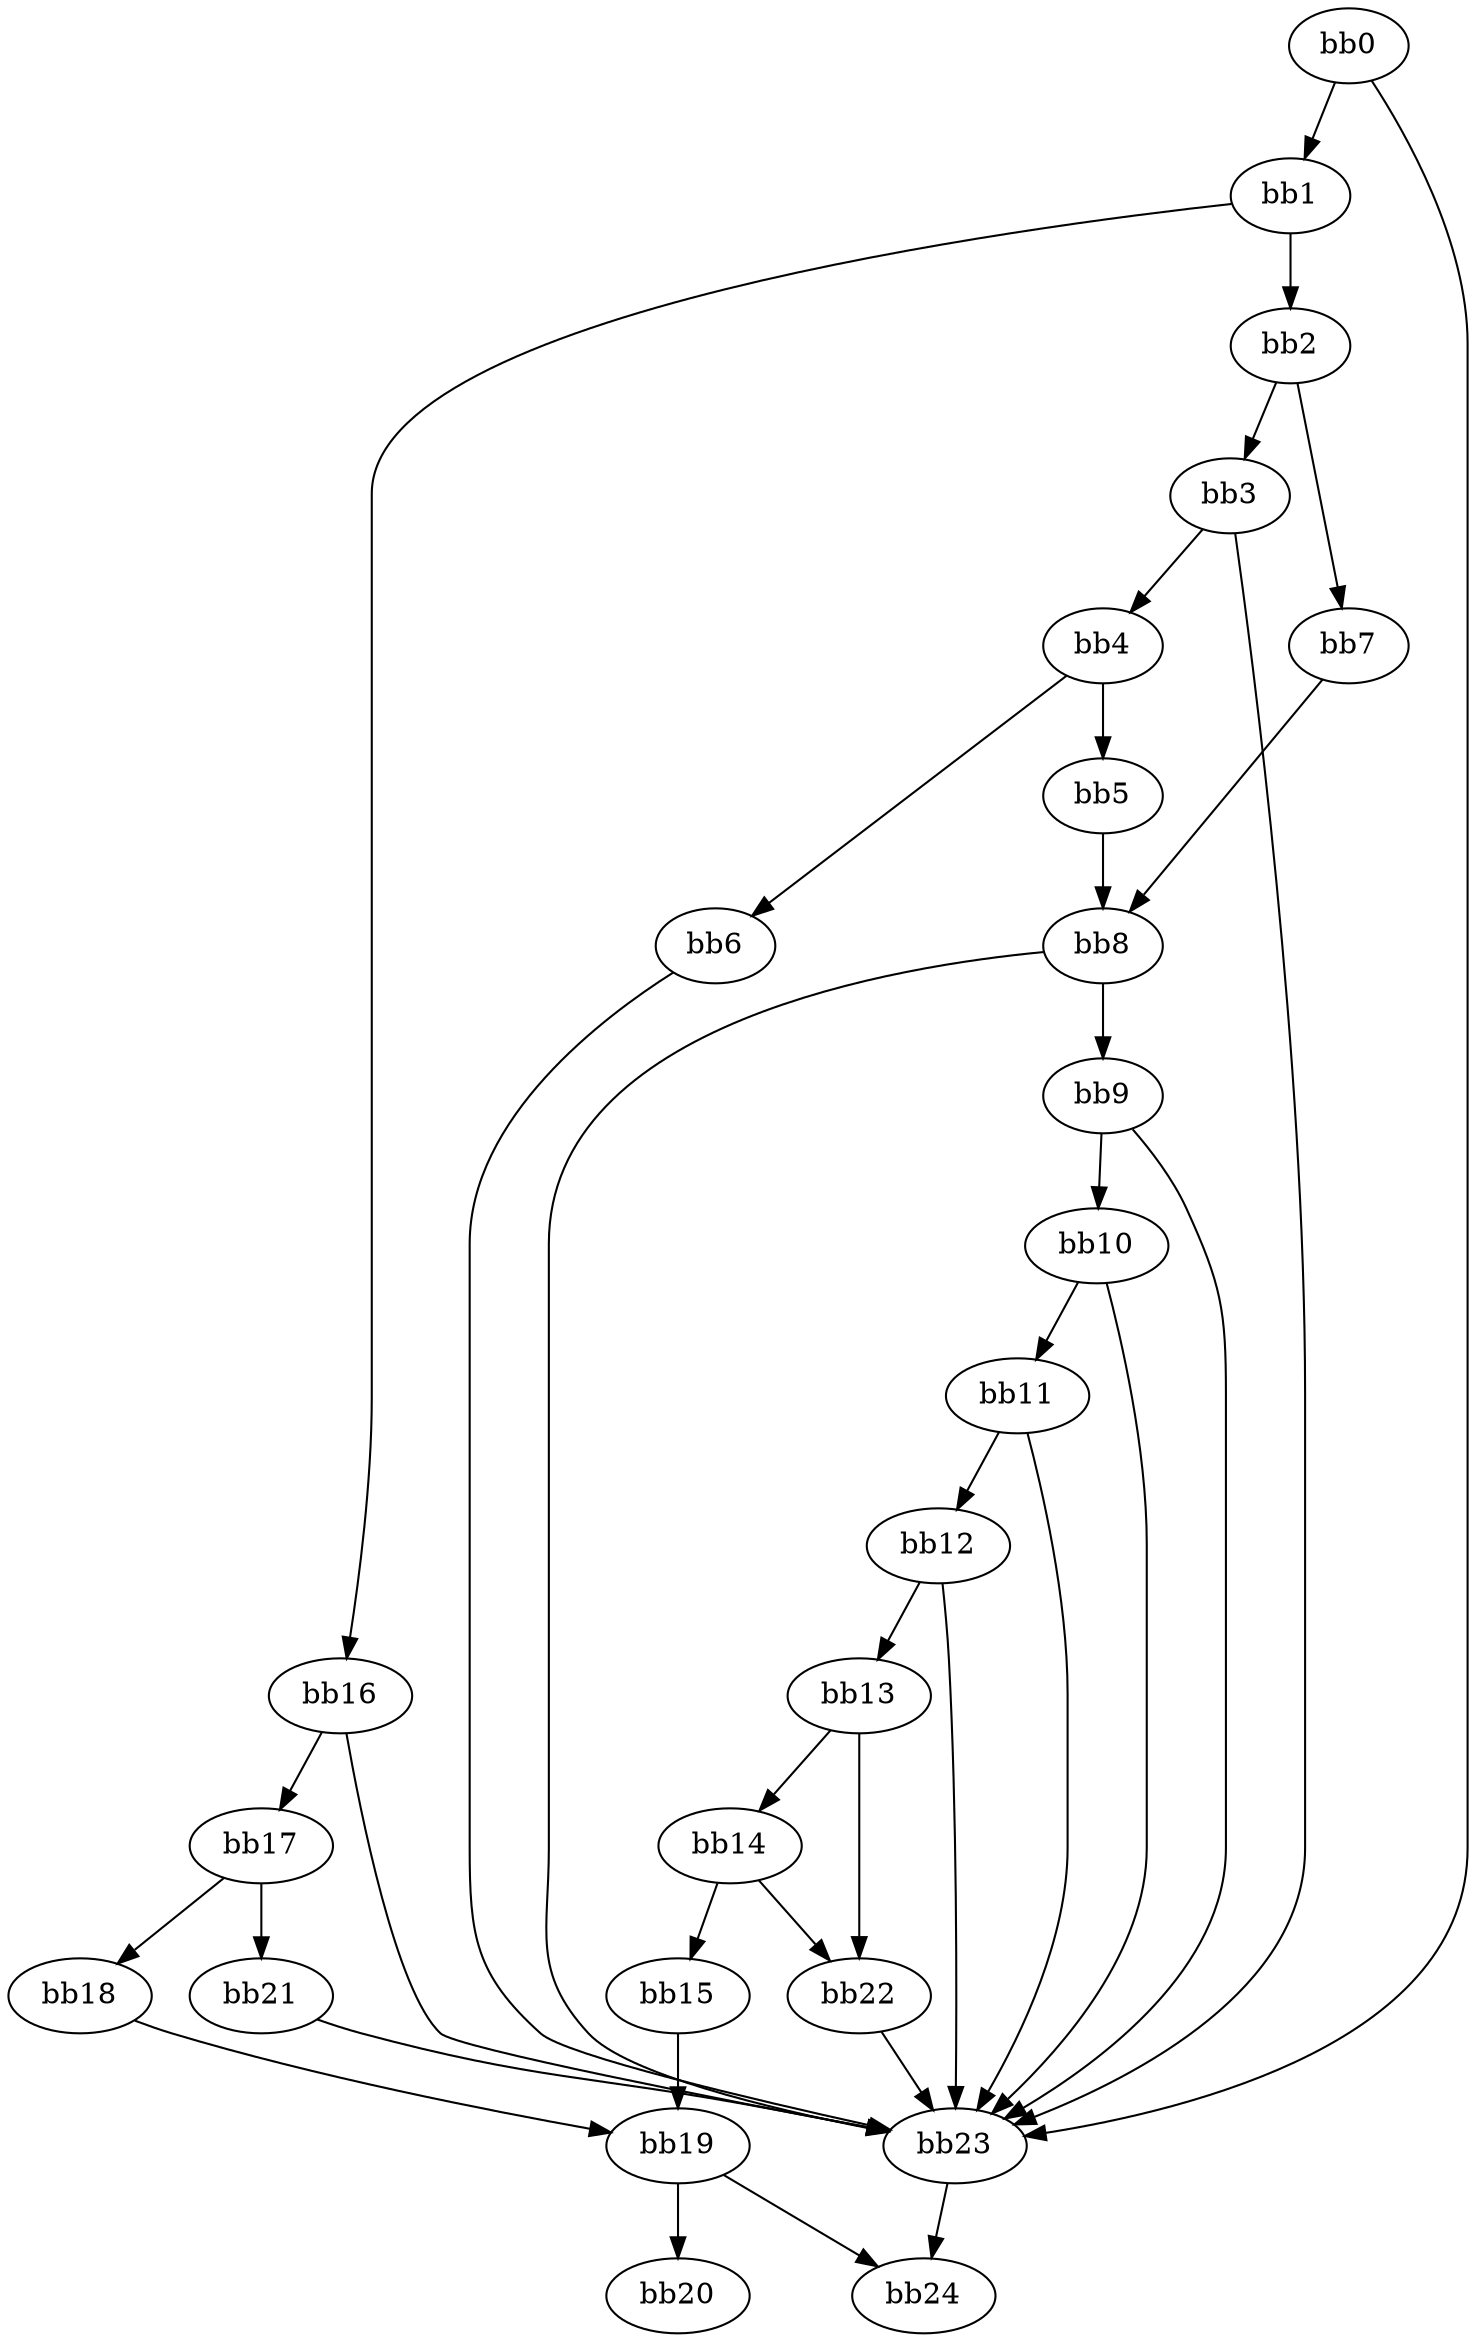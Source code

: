 digraph {
    0 [ label = "bb0\l" ]
    1 [ label = "bb1\l" ]
    2 [ label = "bb2\l" ]
    3 [ label = "bb3\l" ]
    4 [ label = "bb4\l" ]
    5 [ label = "bb5\l" ]
    6 [ label = "bb6\l" ]
    7 [ label = "bb7\l" ]
    8 [ label = "bb8\l" ]
    9 [ label = "bb9\l" ]
    10 [ label = "bb10\l" ]
    11 [ label = "bb11\l" ]
    12 [ label = "bb12\l" ]
    13 [ label = "bb13\l" ]
    14 [ label = "bb14\l" ]
    15 [ label = "bb15\l" ]
    16 [ label = "bb16\l" ]
    17 [ label = "bb17\l" ]
    18 [ label = "bb18\l" ]
    19 [ label = "bb19\l" ]
    20 [ label = "bb20\l" ]
    21 [ label = "bb21\l" ]
    22 [ label = "bb22\l" ]
    23 [ label = "bb23\l" ]
    24 [ label = "bb24\l" ]
    0 -> 1 [ ]
    0 -> 23 [ ]
    1 -> 2 [ ]
    1 -> 16 [ ]
    2 -> 3 [ ]
    2 -> 7 [ ]
    3 -> 4 [ ]
    3 -> 23 [ ]
    4 -> 5 [ ]
    4 -> 6 [ ]
    5 -> 8 [ ]
    6 -> 23 [ ]
    7 -> 8 [ ]
    8 -> 9 [ ]
    8 -> 23 [ ]
    9 -> 10 [ ]
    9 -> 23 [ ]
    10 -> 11 [ ]
    10 -> 23 [ ]
    11 -> 12 [ ]
    11 -> 23 [ ]
    12 -> 13 [ ]
    12 -> 23 [ ]
    13 -> 14 [ ]
    13 -> 22 [ ]
    14 -> 15 [ ]
    14 -> 22 [ ]
    15 -> 19 [ ]
    16 -> 17 [ ]
    16 -> 23 [ ]
    17 -> 18 [ ]
    17 -> 21 [ ]
    18 -> 19 [ ]
    19 -> 20 [ ]
    19 -> 24 [ ]
    21 -> 23 [ ]
    22 -> 23 [ ]
    23 -> 24 [ ]
}

